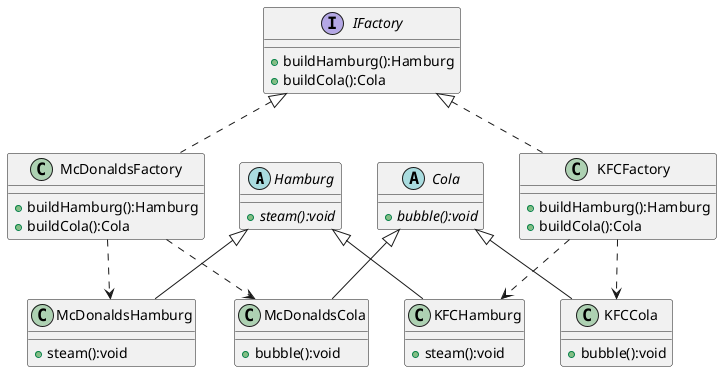 @startuml
'https://plantuml.com/class-diagram

abstract class Hamburg {
    +{abstract}steam():void
}

class McDonaldsHamburg extends Hamburg {
    +steam():void
}

class KFCHamburg extends Hamburg {
    +steam():void
}

abstract class Cola {
    +{abstract}bubble():void
}

class McDonaldsCola extends Cola {
    +bubble():void
}

class KFCCola extends Cola {
    +bubble():void
}

interface IFactory {
    +buildHamburg():Hamburg
    +buildCola():Cola
}

class McDonaldsFactory implements IFactory {
    +buildHamburg():Hamburg
    +buildCola():Cola
}

class KFCFactory implements IFactory {
    +buildHamburg():Hamburg
    +buildCola():Cola
}

McDonaldsFactory ..> McDonaldsHamburg
McDonaldsFactory ..> McDonaldsCola

KFCFactory ..> KFCHamburg
KFCFactory ..> KFCCola

@enduml